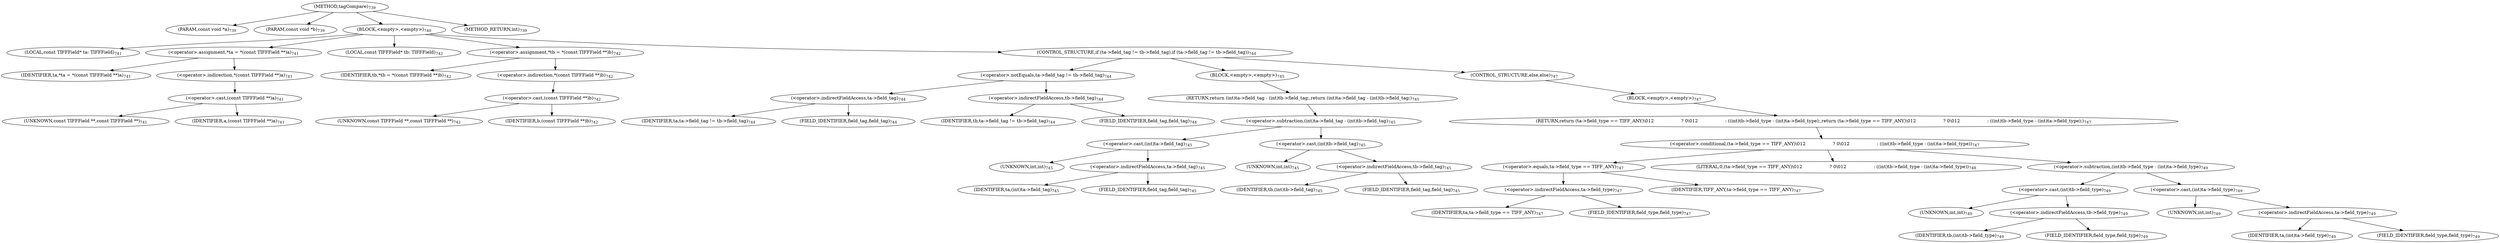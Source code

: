 digraph "tagCompare" {  
"26795" [label = <(METHOD,tagCompare)<SUB>739</SUB>> ]
"26796" [label = <(PARAM,const void *a)<SUB>739</SUB>> ]
"26797" [label = <(PARAM,const void *b)<SUB>739</SUB>> ]
"26798" [label = <(BLOCK,&lt;empty&gt;,&lt;empty&gt;)<SUB>740</SUB>> ]
"26799" [label = <(LOCAL,const TIFFField* ta: TIFFField)<SUB>741</SUB>> ]
"26800" [label = <(&lt;operator&gt;.assignment,*ta = *(const TIFFField **)a)<SUB>741</SUB>> ]
"26801" [label = <(IDENTIFIER,ta,*ta = *(const TIFFField **)a)<SUB>741</SUB>> ]
"26802" [label = <(&lt;operator&gt;.indirection,*(const TIFFField **)a)<SUB>741</SUB>> ]
"26803" [label = <(&lt;operator&gt;.cast,(const TIFFField **)a)<SUB>741</SUB>> ]
"26804" [label = <(UNKNOWN,const TIFFField **,const TIFFField **)<SUB>741</SUB>> ]
"26805" [label = <(IDENTIFIER,a,(const TIFFField **)a)<SUB>741</SUB>> ]
"26806" [label = <(LOCAL,const TIFFField* tb: TIFFField)<SUB>742</SUB>> ]
"26807" [label = <(&lt;operator&gt;.assignment,*tb = *(const TIFFField **)b)<SUB>742</SUB>> ]
"26808" [label = <(IDENTIFIER,tb,*tb = *(const TIFFField **)b)<SUB>742</SUB>> ]
"26809" [label = <(&lt;operator&gt;.indirection,*(const TIFFField **)b)<SUB>742</SUB>> ]
"26810" [label = <(&lt;operator&gt;.cast,(const TIFFField **)b)<SUB>742</SUB>> ]
"26811" [label = <(UNKNOWN,const TIFFField **,const TIFFField **)<SUB>742</SUB>> ]
"26812" [label = <(IDENTIFIER,b,(const TIFFField **)b)<SUB>742</SUB>> ]
"26813" [label = <(CONTROL_STRUCTURE,if (ta-&gt;field_tag != tb-&gt;field_tag),if (ta-&gt;field_tag != tb-&gt;field_tag))<SUB>744</SUB>> ]
"26814" [label = <(&lt;operator&gt;.notEquals,ta-&gt;field_tag != tb-&gt;field_tag)<SUB>744</SUB>> ]
"26815" [label = <(&lt;operator&gt;.indirectFieldAccess,ta-&gt;field_tag)<SUB>744</SUB>> ]
"26816" [label = <(IDENTIFIER,ta,ta-&gt;field_tag != tb-&gt;field_tag)<SUB>744</SUB>> ]
"26817" [label = <(FIELD_IDENTIFIER,field_tag,field_tag)<SUB>744</SUB>> ]
"26818" [label = <(&lt;operator&gt;.indirectFieldAccess,tb-&gt;field_tag)<SUB>744</SUB>> ]
"26819" [label = <(IDENTIFIER,tb,ta-&gt;field_tag != tb-&gt;field_tag)<SUB>744</SUB>> ]
"26820" [label = <(FIELD_IDENTIFIER,field_tag,field_tag)<SUB>744</SUB>> ]
"26821" [label = <(BLOCK,&lt;empty&gt;,&lt;empty&gt;)<SUB>745</SUB>> ]
"26822" [label = <(RETURN,return (int)ta-&gt;field_tag - (int)tb-&gt;field_tag;,return (int)ta-&gt;field_tag - (int)tb-&gt;field_tag;)<SUB>745</SUB>> ]
"26823" [label = <(&lt;operator&gt;.subtraction,(int)ta-&gt;field_tag - (int)tb-&gt;field_tag)<SUB>745</SUB>> ]
"26824" [label = <(&lt;operator&gt;.cast,(int)ta-&gt;field_tag)<SUB>745</SUB>> ]
"26825" [label = <(UNKNOWN,int,int)<SUB>745</SUB>> ]
"26826" [label = <(&lt;operator&gt;.indirectFieldAccess,ta-&gt;field_tag)<SUB>745</SUB>> ]
"26827" [label = <(IDENTIFIER,ta,(int)ta-&gt;field_tag)<SUB>745</SUB>> ]
"26828" [label = <(FIELD_IDENTIFIER,field_tag,field_tag)<SUB>745</SUB>> ]
"26829" [label = <(&lt;operator&gt;.cast,(int)tb-&gt;field_tag)<SUB>745</SUB>> ]
"26830" [label = <(UNKNOWN,int,int)<SUB>745</SUB>> ]
"26831" [label = <(&lt;operator&gt;.indirectFieldAccess,tb-&gt;field_tag)<SUB>745</SUB>> ]
"26832" [label = <(IDENTIFIER,tb,(int)tb-&gt;field_tag)<SUB>745</SUB>> ]
"26833" [label = <(FIELD_IDENTIFIER,field_tag,field_tag)<SUB>745</SUB>> ]
"26834" [label = <(CONTROL_STRUCTURE,else,else)<SUB>747</SUB>> ]
"26835" [label = <(BLOCK,&lt;empty&gt;,&lt;empty&gt;)<SUB>747</SUB>> ]
"26836" [label = <(RETURN,return (ta-&gt;field_type == TIFF_ANY)\012                   ? 0\012                   : ((int)tb-&gt;field_type - (int)ta-&gt;field_type);,return (ta-&gt;field_type == TIFF_ANY)\012                   ? 0\012                   : ((int)tb-&gt;field_type - (int)ta-&gt;field_type);)<SUB>747</SUB>> ]
"26837" [label = <(&lt;operator&gt;.conditional,(ta-&gt;field_type == TIFF_ANY)\012                   ? 0\012                   : ((int)tb-&gt;field_type - (int)ta-&gt;field_type))<SUB>747</SUB>> ]
"26838" [label = <(&lt;operator&gt;.equals,ta-&gt;field_type == TIFF_ANY)<SUB>747</SUB>> ]
"26839" [label = <(&lt;operator&gt;.indirectFieldAccess,ta-&gt;field_type)<SUB>747</SUB>> ]
"26840" [label = <(IDENTIFIER,ta,ta-&gt;field_type == TIFF_ANY)<SUB>747</SUB>> ]
"26841" [label = <(FIELD_IDENTIFIER,field_type,field_type)<SUB>747</SUB>> ]
"26842" [label = <(IDENTIFIER,TIFF_ANY,ta-&gt;field_type == TIFF_ANY)<SUB>747</SUB>> ]
"26843" [label = <(LITERAL,0,(ta-&gt;field_type == TIFF_ANY)\012                   ? 0\012                   : ((int)tb-&gt;field_type - (int)ta-&gt;field_type))<SUB>748</SUB>> ]
"26844" [label = <(&lt;operator&gt;.subtraction,(int)tb-&gt;field_type - (int)ta-&gt;field_type)<SUB>749</SUB>> ]
"26845" [label = <(&lt;operator&gt;.cast,(int)tb-&gt;field_type)<SUB>749</SUB>> ]
"26846" [label = <(UNKNOWN,int,int)<SUB>749</SUB>> ]
"26847" [label = <(&lt;operator&gt;.indirectFieldAccess,tb-&gt;field_type)<SUB>749</SUB>> ]
"26848" [label = <(IDENTIFIER,tb,(int)tb-&gt;field_type)<SUB>749</SUB>> ]
"26849" [label = <(FIELD_IDENTIFIER,field_type,field_type)<SUB>749</SUB>> ]
"26850" [label = <(&lt;operator&gt;.cast,(int)ta-&gt;field_type)<SUB>749</SUB>> ]
"26851" [label = <(UNKNOWN,int,int)<SUB>749</SUB>> ]
"26852" [label = <(&lt;operator&gt;.indirectFieldAccess,ta-&gt;field_type)<SUB>749</SUB>> ]
"26853" [label = <(IDENTIFIER,ta,(int)ta-&gt;field_type)<SUB>749</SUB>> ]
"26854" [label = <(FIELD_IDENTIFIER,field_type,field_type)<SUB>749</SUB>> ]
"26855" [label = <(METHOD_RETURN,int)<SUB>739</SUB>> ]
  "26795" -> "26796" 
  "26795" -> "26797" 
  "26795" -> "26798" 
  "26795" -> "26855" 
  "26798" -> "26799" 
  "26798" -> "26800" 
  "26798" -> "26806" 
  "26798" -> "26807" 
  "26798" -> "26813" 
  "26800" -> "26801" 
  "26800" -> "26802" 
  "26802" -> "26803" 
  "26803" -> "26804" 
  "26803" -> "26805" 
  "26807" -> "26808" 
  "26807" -> "26809" 
  "26809" -> "26810" 
  "26810" -> "26811" 
  "26810" -> "26812" 
  "26813" -> "26814" 
  "26813" -> "26821" 
  "26813" -> "26834" 
  "26814" -> "26815" 
  "26814" -> "26818" 
  "26815" -> "26816" 
  "26815" -> "26817" 
  "26818" -> "26819" 
  "26818" -> "26820" 
  "26821" -> "26822" 
  "26822" -> "26823" 
  "26823" -> "26824" 
  "26823" -> "26829" 
  "26824" -> "26825" 
  "26824" -> "26826" 
  "26826" -> "26827" 
  "26826" -> "26828" 
  "26829" -> "26830" 
  "26829" -> "26831" 
  "26831" -> "26832" 
  "26831" -> "26833" 
  "26834" -> "26835" 
  "26835" -> "26836" 
  "26836" -> "26837" 
  "26837" -> "26838" 
  "26837" -> "26843" 
  "26837" -> "26844" 
  "26838" -> "26839" 
  "26838" -> "26842" 
  "26839" -> "26840" 
  "26839" -> "26841" 
  "26844" -> "26845" 
  "26844" -> "26850" 
  "26845" -> "26846" 
  "26845" -> "26847" 
  "26847" -> "26848" 
  "26847" -> "26849" 
  "26850" -> "26851" 
  "26850" -> "26852" 
  "26852" -> "26853" 
  "26852" -> "26854" 
}
